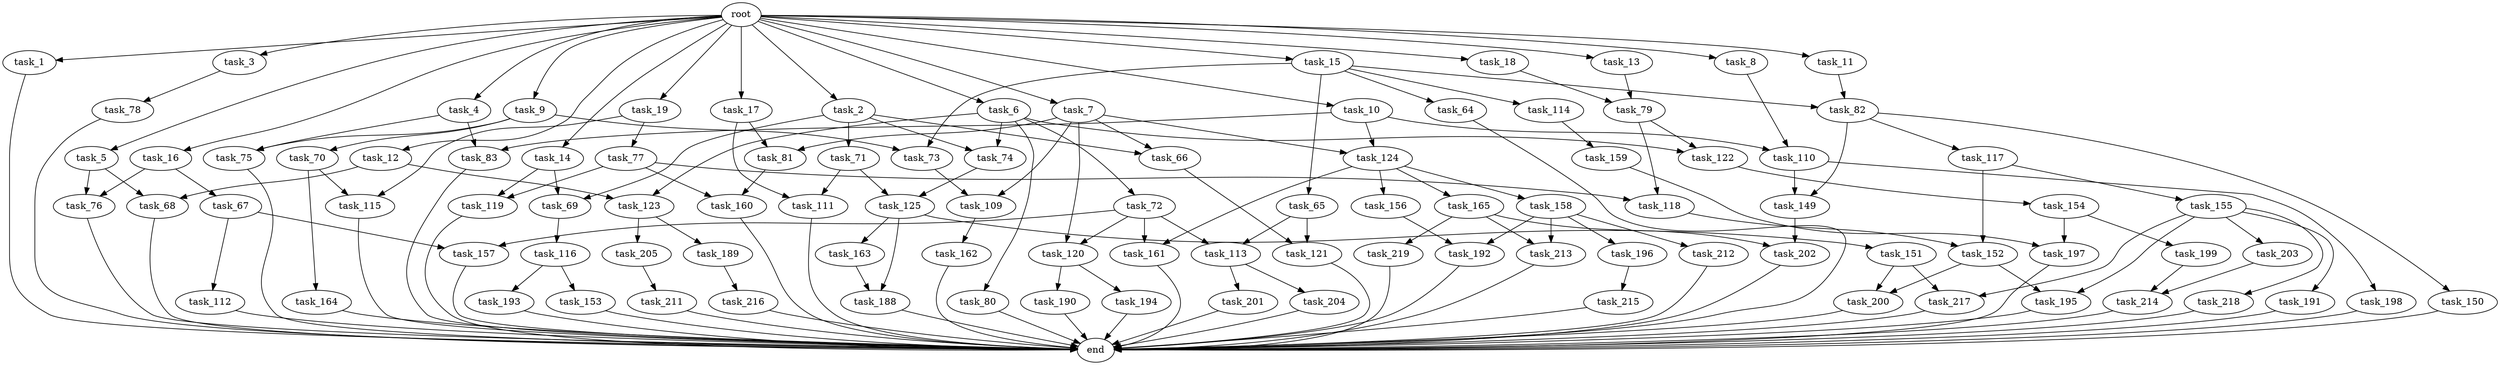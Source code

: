 digraph G {
  root [size="0.000000"];
  task_1 [size="2.048000"];
  task_2 [size="2.048000"];
  task_3 [size="2.048000"];
  task_4 [size="2.048000"];
  task_5 [size="2.048000"];
  task_6 [size="2.048000"];
  task_7 [size="2.048000"];
  task_8 [size="2.048000"];
  task_9 [size="2.048000"];
  task_10 [size="2.048000"];
  task_11 [size="2.048000"];
  task_12 [size="2.048000"];
  task_13 [size="2.048000"];
  task_14 [size="2.048000"];
  task_15 [size="2.048000"];
  task_16 [size="2.048000"];
  task_17 [size="2.048000"];
  task_18 [size="2.048000"];
  task_19 [size="2.048000"];
  task_64 [size="618475290.624000"];
  task_65 [size="618475290.624000"];
  task_66 [size="704374636.544000"];
  task_67 [size="429496729.600000"];
  task_68 [size="1271310319.616000"];
  task_69 [size="584115552.256000"];
  task_70 [size="154618822.656000"];
  task_71 [size="429496729.600000"];
  task_72 [size="429496729.600000"];
  task_73 [size="773094113.280000"];
  task_74 [size="858993459.200000"];
  task_75 [size="429496729.600000"];
  task_76 [size="1271310319.616000"];
  task_77 [size="274877906.944000"];
  task_78 [size="429496729.600000"];
  task_79 [size="429496729.600000"];
  task_80 [size="429496729.600000"];
  task_81 [size="893353197.568000"];
  task_82 [size="1047972020.224000"];
  task_83 [size="1992864825.344000"];
  task_109 [size="429496729.600000"];
  task_110 [size="1786706395.136000"];
  task_111 [size="893353197.568000"];
  task_112 [size="618475290.624000"];
  task_113 [size="1546188226.560000"];
  task_114 [size="618475290.624000"];
  task_115 [size="1374389534.720000"];
  task_116 [size="1717986918.400000"];
  task_117 [size="618475290.624000"];
  task_118 [size="1821066133.504000"];
  task_119 [size="1546188226.560000"];
  task_120 [size="429496729.600000"];
  task_121 [size="1460288880.640000"];
  task_122 [size="858993459.200000"];
  task_123 [size="858993459.200000"];
  task_124 [size="1992864825.344000"];
  task_125 [size="1992864825.344000"];
  task_149 [size="893353197.568000"];
  task_150 [size="618475290.624000"];
  task_151 [size="274877906.944000"];
  task_152 [size="2491081031.680000"];
  task_153 [size="68719476.736000"];
  task_154 [size="429496729.600000"];
  task_155 [size="1099511627.776000"];
  task_156 [size="68719476.736000"];
  task_157 [size="773094113.280000"];
  task_158 [size="68719476.736000"];
  task_159 [size="1099511627.776000"];
  task_160 [size="2233382993.920000"];
  task_161 [size="223338299.392000"];
  task_162 [size="68719476.736000"];
  task_163 [size="274877906.944000"];
  task_164 [size="1099511627.776000"];
  task_165 [size="68719476.736000"];
  task_188 [size="1374389534.720000"];
  task_189 [size="618475290.624000"];
  task_190 [size="68719476.736000"];
  task_191 [size="68719476.736000"];
  task_192 [size="1717986918.400000"];
  task_193 [size="68719476.736000"];
  task_194 [size="68719476.736000"];
  task_195 [size="343597383.680000"];
  task_196 [size="618475290.624000"];
  task_197 [size="687194767.360000"];
  task_198 [size="274877906.944000"];
  task_199 [size="68719476.736000"];
  task_200 [size="1116691496.960000"];
  task_201 [size="154618822.656000"];
  task_202 [size="1271310319.616000"];
  task_203 [size="68719476.736000"];
  task_204 [size="154618822.656000"];
  task_205 [size="618475290.624000"];
  task_211 [size="841813590.016000"];
  task_212 [size="618475290.624000"];
  task_213 [size="1460288880.640000"];
  task_214 [size="1821066133.504000"];
  task_215 [size="618475290.624000"];
  task_216 [size="154618822.656000"];
  task_217 [size="910533066.752000"];
  task_218 [size="68719476.736000"];
  task_219 [size="841813590.016000"];
  end [size="0.000000"];

  root -> task_1 [size="1.000000"];
  root -> task_2 [size="1.000000"];
  root -> task_3 [size="1.000000"];
  root -> task_4 [size="1.000000"];
  root -> task_5 [size="1.000000"];
  root -> task_6 [size="1.000000"];
  root -> task_7 [size="1.000000"];
  root -> task_8 [size="1.000000"];
  root -> task_9 [size="1.000000"];
  root -> task_10 [size="1.000000"];
  root -> task_11 [size="1.000000"];
  root -> task_12 [size="1.000000"];
  root -> task_13 [size="1.000000"];
  root -> task_14 [size="1.000000"];
  root -> task_15 [size="1.000000"];
  root -> task_16 [size="1.000000"];
  root -> task_17 [size="1.000000"];
  root -> task_18 [size="1.000000"];
  root -> task_19 [size="1.000000"];
  task_1 -> end [size="1.000000"];
  task_2 -> task_66 [size="209715200.000000"];
  task_2 -> task_69 [size="209715200.000000"];
  task_2 -> task_71 [size="209715200.000000"];
  task_2 -> task_74 [size="209715200.000000"];
  task_3 -> task_78 [size="209715200.000000"];
  task_4 -> task_75 [size="134217728.000000"];
  task_4 -> task_83 [size="134217728.000000"];
  task_5 -> task_68 [size="411041792.000000"];
  task_5 -> task_76 [size="411041792.000000"];
  task_6 -> task_72 [size="209715200.000000"];
  task_6 -> task_74 [size="209715200.000000"];
  task_6 -> task_80 [size="209715200.000000"];
  task_6 -> task_122 [size="209715200.000000"];
  task_6 -> task_123 [size="209715200.000000"];
  task_7 -> task_66 [size="134217728.000000"];
  task_7 -> task_81 [size="134217728.000000"];
  task_7 -> task_109 [size="134217728.000000"];
  task_7 -> task_120 [size="134217728.000000"];
  task_7 -> task_124 [size="134217728.000000"];
  task_8 -> task_110 [size="33554432.000000"];
  task_9 -> task_70 [size="75497472.000000"];
  task_9 -> task_73 [size="75497472.000000"];
  task_9 -> task_75 [size="75497472.000000"];
  task_10 -> task_83 [size="838860800.000000"];
  task_10 -> task_110 [size="838860800.000000"];
  task_10 -> task_124 [size="838860800.000000"];
  task_11 -> task_82 [size="209715200.000000"];
  task_12 -> task_68 [size="209715200.000000"];
  task_12 -> task_123 [size="209715200.000000"];
  task_13 -> task_79 [size="134217728.000000"];
  task_14 -> task_69 [size="75497472.000000"];
  task_14 -> task_119 [size="75497472.000000"];
  task_15 -> task_64 [size="301989888.000000"];
  task_15 -> task_65 [size="301989888.000000"];
  task_15 -> task_73 [size="301989888.000000"];
  task_15 -> task_82 [size="301989888.000000"];
  task_15 -> task_114 [size="301989888.000000"];
  task_16 -> task_67 [size="209715200.000000"];
  task_16 -> task_76 [size="209715200.000000"];
  task_17 -> task_81 [size="301989888.000000"];
  task_17 -> task_111 [size="301989888.000000"];
  task_18 -> task_79 [size="75497472.000000"];
  task_19 -> task_77 [size="134217728.000000"];
  task_19 -> task_115 [size="134217728.000000"];
  task_64 -> end [size="1.000000"];
  task_65 -> task_113 [size="679477248.000000"];
  task_65 -> task_121 [size="679477248.000000"];
  task_66 -> task_121 [size="33554432.000000"];
  task_67 -> task_112 [size="301989888.000000"];
  task_67 -> task_157 [size="301989888.000000"];
  task_68 -> end [size="1.000000"];
  task_69 -> task_116 [size="838860800.000000"];
  task_70 -> task_115 [size="536870912.000000"];
  task_70 -> task_164 [size="536870912.000000"];
  task_71 -> task_111 [size="134217728.000000"];
  task_71 -> task_125 [size="134217728.000000"];
  task_72 -> task_113 [size="75497472.000000"];
  task_72 -> task_120 [size="75497472.000000"];
  task_72 -> task_157 [size="75497472.000000"];
  task_72 -> task_161 [size="75497472.000000"];
  task_73 -> task_109 [size="75497472.000000"];
  task_74 -> task_125 [size="838860800.000000"];
  task_75 -> end [size="1.000000"];
  task_76 -> end [size="1.000000"];
  task_77 -> task_118 [size="679477248.000000"];
  task_77 -> task_119 [size="679477248.000000"];
  task_77 -> task_160 [size="679477248.000000"];
  task_78 -> end [size="1.000000"];
  task_79 -> task_118 [size="209715200.000000"];
  task_79 -> task_122 [size="209715200.000000"];
  task_80 -> end [size="1.000000"];
  task_81 -> task_160 [size="411041792.000000"];
  task_82 -> task_117 [size="301989888.000000"];
  task_82 -> task_149 [size="301989888.000000"];
  task_82 -> task_150 [size="301989888.000000"];
  task_83 -> end [size="1.000000"];
  task_109 -> task_162 [size="33554432.000000"];
  task_110 -> task_149 [size="134217728.000000"];
  task_110 -> task_198 [size="134217728.000000"];
  task_111 -> end [size="1.000000"];
  task_112 -> end [size="1.000000"];
  task_113 -> task_201 [size="75497472.000000"];
  task_113 -> task_204 [size="75497472.000000"];
  task_114 -> task_159 [size="536870912.000000"];
  task_115 -> end [size="1.000000"];
  task_116 -> task_153 [size="33554432.000000"];
  task_116 -> task_193 [size="33554432.000000"];
  task_117 -> task_152 [size="536870912.000000"];
  task_117 -> task_155 [size="536870912.000000"];
  task_118 -> task_152 [size="679477248.000000"];
  task_119 -> end [size="1.000000"];
  task_120 -> task_190 [size="33554432.000000"];
  task_120 -> task_194 [size="33554432.000000"];
  task_121 -> end [size="1.000000"];
  task_122 -> task_154 [size="209715200.000000"];
  task_123 -> task_189 [size="301989888.000000"];
  task_123 -> task_205 [size="301989888.000000"];
  task_124 -> task_156 [size="33554432.000000"];
  task_124 -> task_158 [size="33554432.000000"];
  task_124 -> task_161 [size="33554432.000000"];
  task_124 -> task_165 [size="33554432.000000"];
  task_125 -> task_151 [size="134217728.000000"];
  task_125 -> task_163 [size="134217728.000000"];
  task_125 -> task_188 [size="134217728.000000"];
  task_149 -> task_202 [size="209715200.000000"];
  task_150 -> end [size="1.000000"];
  task_151 -> task_200 [size="411041792.000000"];
  task_151 -> task_217 [size="411041792.000000"];
  task_152 -> task_195 [size="134217728.000000"];
  task_152 -> task_200 [size="134217728.000000"];
  task_153 -> end [size="1.000000"];
  task_154 -> task_197 [size="33554432.000000"];
  task_154 -> task_199 [size="33554432.000000"];
  task_155 -> task_191 [size="33554432.000000"];
  task_155 -> task_195 [size="33554432.000000"];
  task_155 -> task_203 [size="33554432.000000"];
  task_155 -> task_217 [size="33554432.000000"];
  task_155 -> task_218 [size="33554432.000000"];
  task_156 -> task_192 [size="536870912.000000"];
  task_157 -> end [size="1.000000"];
  task_158 -> task_192 [size="301989888.000000"];
  task_158 -> task_196 [size="301989888.000000"];
  task_158 -> task_212 [size="301989888.000000"];
  task_158 -> task_213 [size="301989888.000000"];
  task_159 -> task_197 [size="301989888.000000"];
  task_160 -> end [size="1.000000"];
  task_161 -> end [size="1.000000"];
  task_162 -> end [size="1.000000"];
  task_163 -> task_188 [size="536870912.000000"];
  task_164 -> end [size="1.000000"];
  task_165 -> task_202 [size="411041792.000000"];
  task_165 -> task_213 [size="411041792.000000"];
  task_165 -> task_219 [size="411041792.000000"];
  task_188 -> end [size="1.000000"];
  task_189 -> task_216 [size="75497472.000000"];
  task_190 -> end [size="1.000000"];
  task_191 -> end [size="1.000000"];
  task_192 -> end [size="1.000000"];
  task_193 -> end [size="1.000000"];
  task_194 -> end [size="1.000000"];
  task_195 -> end [size="1.000000"];
  task_196 -> task_215 [size="301989888.000000"];
  task_197 -> end [size="1.000000"];
  task_198 -> end [size="1.000000"];
  task_199 -> task_214 [size="679477248.000000"];
  task_200 -> end [size="1.000000"];
  task_201 -> end [size="1.000000"];
  task_202 -> end [size="1.000000"];
  task_203 -> task_214 [size="209715200.000000"];
  task_204 -> end [size="1.000000"];
  task_205 -> task_211 [size="411041792.000000"];
  task_211 -> end [size="1.000000"];
  task_212 -> end [size="1.000000"];
  task_213 -> end [size="1.000000"];
  task_214 -> end [size="1.000000"];
  task_215 -> end [size="1.000000"];
  task_216 -> end [size="1.000000"];
  task_217 -> end [size="1.000000"];
  task_218 -> end [size="1.000000"];
  task_219 -> end [size="1.000000"];
}
